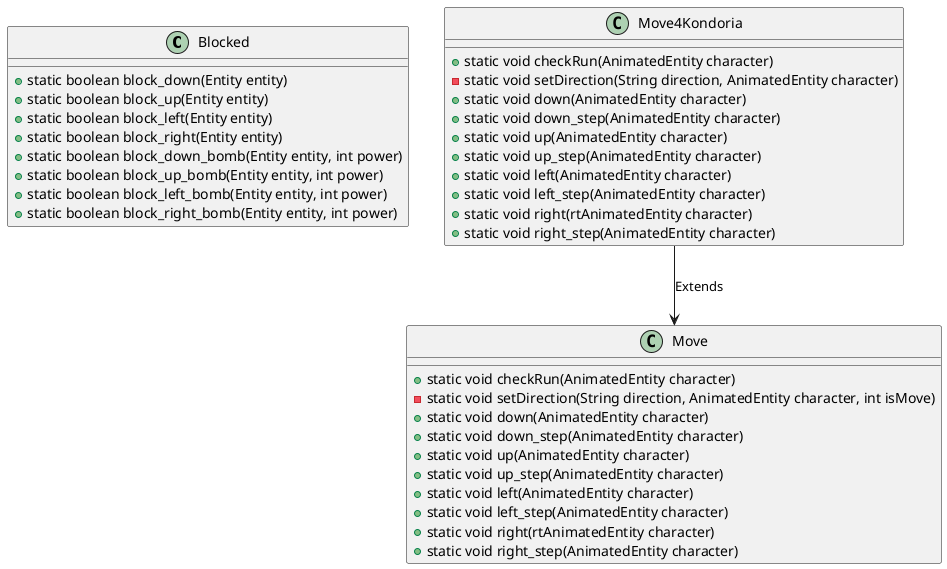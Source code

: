 @startuml
class Blocked{
    + static boolean block_down(Entity entity)
    + static boolean block_up(Entity entity)
    + static boolean block_left(Entity entity)
    + static boolean block_right(Entity entity)
    + static boolean block_down_bomb(Entity entity, int power)
    + static boolean block_up_bomb(Entity entity, int power)
    + static boolean block_left_bomb(Entity entity, int power)
    + static boolean block_right_bomb(Entity entity, int power)
}
class Move{
    + static void checkRun(AnimatedEntity character)
    - static void setDirection(String direction, AnimatedEntity character, int isMove)
    + static void down(AnimatedEntity character)
    + static void down_step(AnimatedEntity character)
    + static void up(AnimatedEntity character)
    + static void up_step(AnimatedEntity character)
    + static void left(AnimatedEntity character)
    + static void left_step(AnimatedEntity character)
    + static void right(rtAnimatedEntity character)
    + static void right_step(AnimatedEntity character)
}
class Move4Kondoria{
    + static void checkRun(AnimatedEntity character)
    - static void setDirection(String direction, AnimatedEntity character)
    + static void down(AnimatedEntity character)
    + static void down_step(AnimatedEntity character)
    + static void up(AnimatedEntity character)
    + static void up_step(AnimatedEntity character)
    + static void left(AnimatedEntity character)
    + static void left_step(AnimatedEntity character)
    + static void right(rtAnimatedEntity character)
    + static void right_step(AnimatedEntity character)
}
Move4Kondoria-->Move: Extends
@enduml